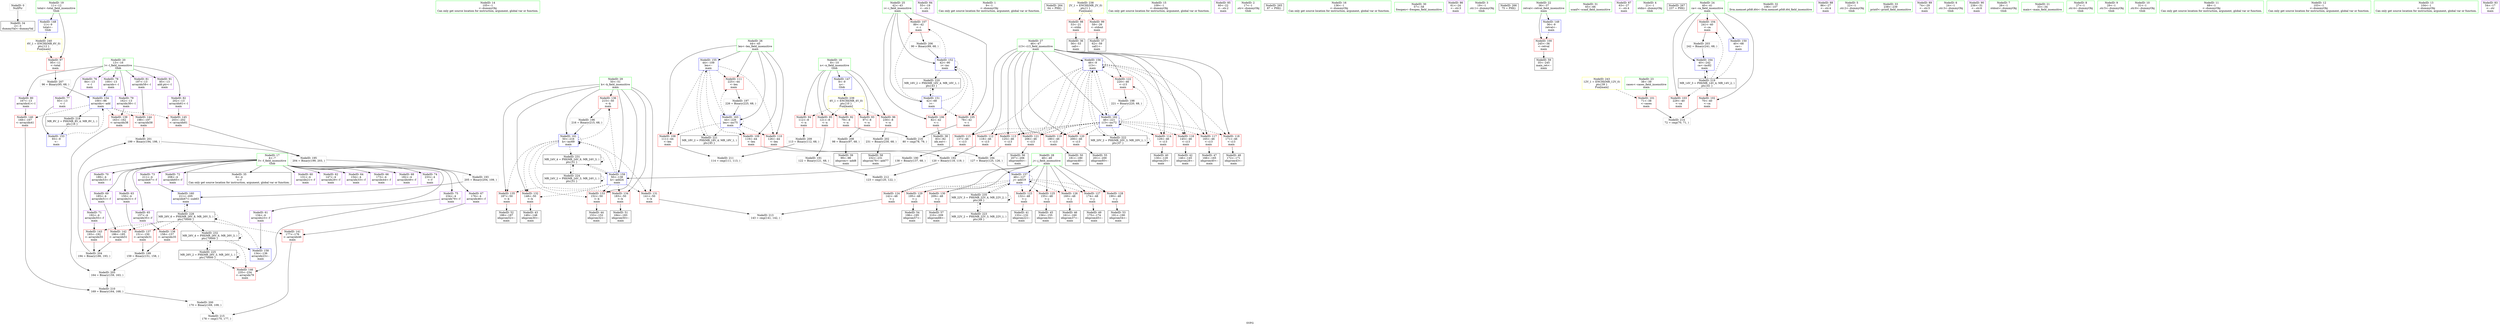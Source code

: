 digraph "SVFG" {
	label="SVFG";

	Node0x563e8a0ddfc0 [shape=record,color=grey,label="{NodeID: 0\nNullPtr}"];
	Node0x563e8a0ddfc0 -> Node0x563e8a0fc600[style=solid];
	Node0x563e8a0fd290 [shape=record,color=red,label="{NodeID: 97\n95\<--11\n\<--total\nmain\n}"];
	Node0x563e8a0fd290 -> Node0x563e8a108e40[style=solid];
	Node0x563e8a0fb6b0 [shape=record,color=green,label="{NodeID: 14\n105\<--1\n\<--dummyObj\nCan only get source location for instruction, argument, global var or function.}"];
	Node0x563e8a100ca0 [shape=record,color=grey,label="{NodeID: 194\n127 = Binary(125, 126, )\n}"];
	Node0x563e8a100ca0 -> Node0x563e8a104af0[style=solid];
	Node0x563e8a0fddf0 [shape=record,color=red,label="{NodeID: 111\n225\<--44\n\<--len\nmain\n}"];
	Node0x563e8a0fddf0 -> Node0x563e8a101120[style=solid];
	Node0x563e8a0fc060 [shape=record,color=green,label="{NodeID: 28\n48\<--49\nj\<--j_field_insensitive\nmain\n}"];
	Node0x563e8a0fc060 -> Node0x563e8a102ef0[style=solid];
	Node0x563e8a0fc060 -> Node0x563e8a102fc0[style=solid];
	Node0x563e8a0fc060 -> Node0x563e8a103090[style=solid];
	Node0x563e8a0fc060 -> Node0x563e8a103160[style=solid];
	Node0x563e8a0fc060 -> Node0x563e8a103230[style=solid];
	Node0x563e8a0fc060 -> Node0x563e8a103300[style=solid];
	Node0x563e8a0fc060 -> Node0x563e8a1033d0[style=solid];
	Node0x563e8a0fc060 -> Node0x563e8a1034a0[style=solid];
	Node0x563e8a0fc060 -> Node0x563e8a104af0[style=solid];
	Node0x563e8a108fc0 [shape=record,color=grey,label="{NodeID: 208\n98 = Binary(97, 68, )\n}"];
	Node0x563e8a108fc0 -> Node0x563e8a0fca70[style=solid];
	Node0x563e8a103090 [shape=record,color=red,label="{NodeID: 125\n155\<--48\n\<--j\nmain\n}"];
	Node0x563e8a103090 -> Node0x563e8a0fcf50[style=solid];
	Node0x563e8a0fcce0 [shape=record,color=black,label="{NodeID: 42\n146\<--145\nidxprom28\<--\nmain\n}"];
	Node0x563e8a112740 [shape=record,color=black,label="{NodeID: 222\nMR_20V_2 = PHI(MR_20V_3, MR_20V_1, )\npts\{47 \}\n}"];
	Node0x563e8a112740 -> Node0x563e8a104a20[style=dashed];
	Node0x563e8a112740 -> Node0x563e8a112740[style=dashed];
	Node0x563e8a103bf0 [shape=record,color=red,label="{NodeID: 139\n163\<--162\n\<--arrayidx38\nmain\n}"];
	Node0x563e8a103bf0 -> Node0x563e8a108b40[style=solid];
	Node0x563e8a0fe860 [shape=record,color=black,label="{NodeID: 56\n207\<--206\nidxprom64\<--\nmain\n}"];
	Node0x563e8a1047b0 [shape=record,color=blue,label="{NodeID: 153\n93\<--9\n\<--\nmain\n}"];
	Node0x563e8a1047b0 -> Node0x563e8a104880[style=dashed];
	Node0x563e8a0ff3c0 [shape=record,color=purple,label="{NodeID: 70\n189\<--4\narrayidx53\<--f\nmain\n}"];
	Node0x563e8a0fff20 [shape=record,color=purple,label="{NodeID: 84\n55\<--19\n\<--.str.1\nmain\n}"];
	Node0x563e8a0deba0 [shape=record,color=green,label="{NodeID: 1\n9\<--1\n\<--dummyObj\nCan only get source location for instruction, argument, global var or function.}"];
	Node0x563e8a123f80 [shape=record,color=black,label="{NodeID: 264\n64 = PHI()\n}"];
	Node0x563e8a0fd360 [shape=record,color=red,label="{NodeID: 98\n53\<--21\n\<--stdin\nmain\n}"];
	Node0x563e8a0fd360 -> Node0x563e8a0fc800[style=solid];
	Node0x563e8a0de1a0 [shape=record,color=green,label="{NodeID: 15\n109\<--1\n\<--dummyObj\nCan only get source location for instruction, argument, global var or function.}"];
	Node0x563e8a100e20 [shape=record,color=grey,label="{NodeID: 195\n204 = Binary(199, 203, )\n}"];
	Node0x563e8a100e20 -> Node0x563e8a100b20[style=solid];
	Node0x563e8a0fdec0 [shape=record,color=red,label="{NodeID: 112\n118\<--46\n\<--i13\nmain\n}"];
	Node0x563e8a0fdec0 -> Node0x563e8a1009a0[style=solid];
	Node0x563e8a0fc130 [shape=record,color=green,label="{NodeID: 29\n50\<--51\nk\<--k_field_insensitive\nmain\n}"];
	Node0x563e8a0fc130 -> Node0x563e8a103570[style=solid];
	Node0x563e8a0fc130 -> Node0x563e8a103640[style=solid];
	Node0x563e8a0fc130 -> Node0x563e8a103710[style=solid];
	Node0x563e8a0fc130 -> Node0x563e8a1037e0[style=solid];
	Node0x563e8a0fc130 -> Node0x563e8a1038b0[style=solid];
	Node0x563e8a0fc130 -> Node0x563e8a103980[style=solid];
	Node0x563e8a0fc130 -> Node0x563e8a104c90[style=solid];
	Node0x563e8a0fc130 -> Node0x563e8a104e30[style=solid];
	Node0x563e8a109140 [shape=record,color=grey,label="{NodeID: 209\n113 = Binary(112, 68, )\n}"];
	Node0x563e8a109140 -> Node0x563e8a109440[style=solid];
	Node0x563e8a103160 [shape=record,color=red,label="{NodeID: 126\n160\<--48\n\<--j\nmain\n}"];
	Node0x563e8a103160 -> Node0x563e8a0fd020[style=solid];
	Node0x563e8a0fcdb0 [shape=record,color=black,label="{NodeID: 43\n149\<--148\nidxprom30\<--\nmain\n}"];
	Node0x563e8a112c40 [shape=record,color=black,label="{NodeID: 223\nMR_22V_2 = PHI(MR_22V_3, MR_22V_1, )\npts\{49 \}\n}"];
	Node0x563e8a112c40 -> Node0x563e8a116840[style=dashed];
	Node0x563e8a103cc0 [shape=record,color=red,label="{NodeID: 140\n168\<--167\n\<--arrayidx41\nmain\n}"];
	Node0x563e8a103cc0 -> Node0x563e8a1092c0[style=solid];
	Node0x563e8a0fe930 [shape=record,color=black,label="{NodeID: 57\n210\<--209\nidxprom66\<--\nmain\n}"];
	Node0x563e8a104880 [shape=record,color=blue,label="{NodeID: 154\n100\<--96\narrayidx\<--add\nmain\n}"];
	Node0x563e8a104880 -> Node0x563e8a103bf0[style=dashed];
	Node0x563e8a104880 -> Node0x563e8a103cc0[style=dashed];
	Node0x563e8a104880 -> Node0x563e8a104000[style=dashed];
	Node0x563e8a104880 -> Node0x563e8a1040d0[style=dashed];
	Node0x563e8a104880 -> Node0x563e8a111340[style=dashed];
	Node0x563e8a0ff490 [shape=record,color=purple,label="{NodeID: 71\n192\<--4\narrayidx55\<--f\nmain\n}"];
	Node0x563e8a0ff490 -> Node0x563e8a103f30[style=solid];
	Node0x563e8a0ffff0 [shape=record,color=purple,label="{NodeID: 85\n60\<--22\n\<--.str.2\nmain\n}"];
	Node0x563e8a0de440 [shape=record,color=green,label="{NodeID: 2\n17\<--1\n.str\<--dummyObj\nGlob }"];
	Node0x563e8a124080 [shape=record,color=black,label="{NodeID: 265\n87 = PHI()\n}"];
	Node0x563e8a0fd430 [shape=record,color=red,label="{NodeID: 99\n59\<--26\n\<--stdout\nmain\n}"];
	Node0x563e8a0fd430 -> Node0x563e8a0fc8d0[style=solid];
	Node0x563e8a0de2a0 [shape=record,color=green,label="{NodeID: 16\n136\<--1\n\<--dummyObj\nCan only get source location for instruction, argument, global var or function.}"];
	Node0x563e8a100fa0 [shape=record,color=grey,label="{NodeID: 196\n216 = Binary(215, 68, )\n}"];
	Node0x563e8a100fa0 -> Node0x563e8a104e30[style=solid];
	Node0x563e8a0fdf90 [shape=record,color=red,label="{NodeID: 113\n125\<--46\n\<--i13\nmain\n}"];
	Node0x563e8a0fdf90 -> Node0x563e8a100ca0[style=solid];
	Node0x563e8a0fc200 [shape=record,color=green,label="{NodeID: 30\n57\<--58\nfreopen\<--freopen_field_insensitive\n}"];
	Node0x563e8a1092c0 [shape=record,color=grey,label="{NodeID: 210\n169 = Binary(164, 168, )\n}"];
	Node0x563e8a1092c0 -> Node0x563e8a1015a0[style=solid];
	Node0x563e8a103230 [shape=record,color=red,label="{NodeID: 127\n174\<--48\n\<--j\nmain\n}"];
	Node0x563e8a103230 -> Node0x563e8a0fe2b0[style=solid];
	Node0x563e8a0fce80 [shape=record,color=black,label="{NodeID: 44\n153\<--152\nidxprom32\<--\nmain\n}"];
	Node0x563e8a113140 [shape=record,color=black,label="{NodeID: 224\nMR_24V_2 = PHI(MR_24V_3, MR_24V_1, )\npts\{51 \}\n}"];
	Node0x563e8a113140 -> Node0x563e8a113140[style=dashed];
	Node0x563e8a113140 -> Node0x563e8a115440[style=dashed];
	Node0x563e8a103d90 [shape=record,color=red,label="{NodeID: 141\n177\<--176\n\<--arrayidx46\nmain\n}"];
	Node0x563e8a103d90 -> Node0x563e8a109a40[style=solid];
	Node0x563e8a0fea00 [shape=record,color=black,label="{NodeID: 58\n232\<--231\nidxprom78\<--add77\nmain\n}"];
	Node0x563e8a117740 [shape=record,color=yellow,style=double,label="{NodeID: 238\n2V_1 = ENCHI(MR_2V_0)\npts\{1 \}\nFun[main]}"];
	Node0x563e8a117740 -> Node0x563e8a0fd360[style=dashed];
	Node0x563e8a117740 -> Node0x563e8a0fd430[style=dashed];
	Node0x563e8a104950 [shape=record,color=blue,label="{NodeID: 155\n44\<--109\nlen\<--\nmain\n}"];
	Node0x563e8a104950 -> Node0x563e8a0fdb80[style=dashed];
	Node0x563e8a104950 -> Node0x563e8a0fdc50[style=dashed];
	Node0x563e8a104950 -> Node0x563e8a0fdd20[style=dashed];
	Node0x563e8a104950 -> Node0x563e8a0fddf0[style=dashed];
	Node0x563e8a104950 -> Node0x563e8a104fd0[style=dashed];
	Node0x563e8a104950 -> Node0x563e8a112240[style=dashed];
	Node0x563e8a0ff560 [shape=record,color=purple,label="{NodeID: 72\n208\<--4\narrayidx65\<--f\nmain\n}"];
	Node0x563e8a1000c0 [shape=record,color=purple,label="{NodeID: 86\n61\<--24\n\<--.str.3\nmain\n}"];
	Node0x563e8a0e1110 [shape=record,color=green,label="{NodeID: 3\n19\<--1\n.str.1\<--dummyObj\nGlob }"];
	Node0x563e8a124180 [shape=record,color=black,label="{NodeID: 266\n75 = PHI()\n}"];
	Node0x563e8a0fd500 [shape=record,color=red,label="{NodeID: 100\n245\<--36\n\<--retval\nmain\n}"];
	Node0x563e8a0fd500 -> Node0x563e8a0fead0[style=solid];
	Node0x563e8a0de500 [shape=record,color=green,label="{NodeID: 17\n4\<--7\nf\<--f_field_insensitive\nGlob }"];
	Node0x563e8a0de500 -> Node0x563e8a0fc700[style=solid];
	Node0x563e8a0de500 -> Node0x563e8a0feba0[style=solid];
	Node0x563e8a0de500 -> Node0x563e8a0fec70[style=solid];
	Node0x563e8a0de500 -> Node0x563e8a0fed40[style=solid];
	Node0x563e8a0de500 -> Node0x563e8a0fee10[style=solid];
	Node0x563e8a0de500 -> Node0x563e8a0feee0[style=solid];
	Node0x563e8a0de500 -> Node0x563e8a0fefb0[style=solid];
	Node0x563e8a0de500 -> Node0x563e8a0ff080[style=solid];
	Node0x563e8a0de500 -> Node0x563e8a0ff150[style=solid];
	Node0x563e8a0de500 -> Node0x563e8a0ff220[style=solid];
	Node0x563e8a0de500 -> Node0x563e8a0ff2f0[style=solid];
	Node0x563e8a0de500 -> Node0x563e8a0ff3c0[style=solid];
	Node0x563e8a0de500 -> Node0x563e8a0ff490[style=solid];
	Node0x563e8a0de500 -> Node0x563e8a0ff560[style=solid];
	Node0x563e8a0de500 -> Node0x563e8a0ff630[style=solid];
	Node0x563e8a0de500 -> Node0x563e8a0ff700[style=solid];
	Node0x563e8a0de500 -> Node0x563e8a0ff7d0[style=solid];
	Node0x563e8a101120 [shape=record,color=grey,label="{NodeID: 197\n226 = Binary(225, 68, )\n}"];
	Node0x563e8a101120 -> Node0x563e8a104fd0[style=solid];
	Node0x563e8a0fe060 [shape=record,color=red,label="{NodeID: 114\n129\<--46\n\<--i13\nmain\n}"];
	Node0x563e8a0fe060 -> Node0x563e8a0fcb40[style=solid];
	Node0x563e8a0fc300 [shape=record,color=green,label="{NodeID: 31\n65\<--66\nscanf\<--scanf_field_insensitive\n}"];
	Node0x563e8a109440 [shape=record,color=grey,label="{NodeID: 211\n114 = cmp(111, 113, )\n}"];
	Node0x563e8a103300 [shape=record,color=red,label="{NodeID: 128\n190\<--48\n\<--j\nmain\n}"];
	Node0x563e8a103300 -> Node0x563e8a0fe5f0[style=solid];
	Node0x563e8a0fcf50 [shape=record,color=black,label="{NodeID: 45\n156\<--155\nidxprom34\<--\nmain\n}"];
	Node0x563e8a113640 [shape=record,color=black,label="{NodeID: 225\nMR_26V_2 = PHI(MR_26V_3, MR_26V_1, )\npts\{70000 \}\n}"];
	Node0x563e8a113640 -> Node0x563e8a1041a0[style=dashed];
	Node0x563e8a113640 -> Node0x563e8a113640[style=dashed];
	Node0x563e8a113640 -> Node0x563e8a115940[style=dashed];
	Node0x563e8a103e60 [shape=record,color=red,label="{NodeID: 142\n186\<--185\n\<--arrayidx51\nmain\n}"];
	Node0x563e8a103e60 -> Node0x563e8a1089c0[style=solid];
	Node0x563e8a0fead0 [shape=record,color=black,label="{NodeID: 59\n35\<--245\nmain_ret\<--\nmain\n}"];
	Node0x563e8a118260 [shape=record,color=yellow,style=double,label="{NodeID: 239\n4V_1 = ENCHI(MR_4V_0)\npts\{10 \}\nFun[main]}"];
	Node0x563e8a118260 -> Node0x563e8a1005a0[style=dashed];
	Node0x563e8a118260 -> Node0x563e8a100670[style=dashed];
	Node0x563e8a118260 -> Node0x563e8a100740[style=dashed];
	Node0x563e8a118260 -> Node0x563e8a100810[style=dashed];
	Node0x563e8a118260 -> Node0x563e8a0fd1c0[style=dashed];
	Node0x563e8a104a20 [shape=record,color=blue,label="{NodeID: 156\n46\<--9\ni13\<--\nmain\n}"];
	Node0x563e8a104a20 -> Node0x563e8a0fdec0[style=dashed];
	Node0x563e8a104a20 -> Node0x563e8a0fdf90[style=dashed];
	Node0x563e8a104a20 -> Node0x563e8a0fe060[style=dashed];
	Node0x563e8a104a20 -> Node0x563e8a0fe130[style=dashed];
	Node0x563e8a104a20 -> Node0x563e8a102940[style=dashed];
	Node0x563e8a104a20 -> Node0x563e8a102a10[style=dashed];
	Node0x563e8a104a20 -> Node0x563e8a102ae0[style=dashed];
	Node0x563e8a104a20 -> Node0x563e8a102bb0[style=dashed];
	Node0x563e8a104a20 -> Node0x563e8a102c80[style=dashed];
	Node0x563e8a104a20 -> Node0x563e8a102d50[style=dashed];
	Node0x563e8a104a20 -> Node0x563e8a102e20[style=dashed];
	Node0x563e8a104a20 -> Node0x563e8a104a20[style=dashed];
	Node0x563e8a104a20 -> Node0x563e8a104f00[style=dashed];
	Node0x563e8a104a20 -> Node0x563e8a112740[style=dashed];
	Node0x563e8a0ff630 [shape=record,color=purple,label="{NodeID: 73\n211\<--4\narrayidx67\<--f\nmain\n}"];
	Node0x563e8a0ff630 -> Node0x563e8a104d60[style=solid];
	Node0x563e8a100190 [shape=record,color=purple,label="{NodeID: 87\n63\<--27\n\<--.str.4\nmain\n}"];
	Node0x563e8a0e1290 [shape=record,color=green,label="{NodeID: 4\n21\<--1\nstdin\<--dummyObj\nGlob }"];
	Node0x563e8a124790 [shape=record,color=black,label="{NodeID: 267\n237 = PHI()\n}"];
	Node0x563e8a0fd5d0 [shape=record,color=red,label="{NodeID: 101\n71\<--38\n\<--cases\nmain\n}"];
	Node0x563e8a0fd5d0 -> Node0x563e8a1098c0[style=solid];
	Node0x563e8a0de600 [shape=record,color=green,label="{NodeID: 18\n8\<--10\nn\<--n_field_insensitive\nGlob }"];
	Node0x563e8a0de600 -> Node0x563e8a1005a0[style=solid];
	Node0x563e8a0de600 -> Node0x563e8a100670[style=solid];
	Node0x563e8a0de600 -> Node0x563e8a100740[style=solid];
	Node0x563e8a0de600 -> Node0x563e8a100810[style=solid];
	Node0x563e8a0de600 -> Node0x563e8a0fd1c0[style=solid];
	Node0x563e8a0de600 -> Node0x563e8a104270[style=solid];
	Node0x563e8a1012a0 [shape=record,color=grey,label="{NodeID: 198\n221 = Binary(220, 68, )\n}"];
	Node0x563e8a1012a0 -> Node0x563e8a104f00[style=solid];
	Node0x563e8a0fe130 [shape=record,color=red,label="{NodeID: 115\n137\<--46\n\<--i13\nmain\n}"];
	Node0x563e8a0fe130 -> Node0x563e8a1064b0[style=solid];
	Node0x563e8a0fc400 [shape=record,color=green,label="{NodeID: 32\n106\<--107\nllvm.memset.p0i8.i64\<--llvm.memset.p0i8.i64_field_insensitive\n}"];
	Node0x563e8a1095c0 [shape=record,color=grey,label="{NodeID: 212\n123 = cmp(120, 122, )\n}"];
	Node0x563e8a1033d0 [shape=record,color=red,label="{NodeID: 129\n195\<--48\n\<--j\nmain\n}"];
	Node0x563e8a1033d0 -> Node0x563e8a0fe6c0[style=solid];
	Node0x563e8a0fd020 [shape=record,color=black,label="{NodeID: 46\n161\<--160\nidxprom37\<--\nmain\n}"];
	Node0x563e8a103f30 [shape=record,color=red,label="{NodeID: 143\n193\<--192\n\<--arrayidx55\nmain\n}"];
	Node0x563e8a103f30 -> Node0x563e8a1089c0[style=solid];
	Node0x563e8a0feba0 [shape=record,color=purple,label="{NodeID: 60\n131\<--4\narrayidx21\<--f\nmain\n}"];
	Node0x563e8a118340 [shape=record,color=yellow,style=double,label="{NodeID: 240\n6V_1 = ENCHI(MR_6V_0)\npts\{12 \}\nFun[main]}"];
	Node0x563e8a118340 -> Node0x563e8a0fd290[style=dashed];
	Node0x563e8a104af0 [shape=record,color=blue,label="{NodeID: 157\n48\<--127\nj\<--add19\nmain\n}"];
	Node0x563e8a104af0 -> Node0x563e8a102ef0[style=dashed];
	Node0x563e8a104af0 -> Node0x563e8a102fc0[style=dashed];
	Node0x563e8a104af0 -> Node0x563e8a103090[style=dashed];
	Node0x563e8a104af0 -> Node0x563e8a103160[style=dashed];
	Node0x563e8a104af0 -> Node0x563e8a103230[style=dashed];
	Node0x563e8a104af0 -> Node0x563e8a103300[style=dashed];
	Node0x563e8a104af0 -> Node0x563e8a1033d0[style=dashed];
	Node0x563e8a104af0 -> Node0x563e8a1034a0[style=dashed];
	Node0x563e8a104af0 -> Node0x563e8a104af0[style=dashed];
	Node0x563e8a104af0 -> Node0x563e8a116840[style=dashed];
	Node0x563e8a0ff700 [shape=record,color=purple,label="{NodeID: 74\n233\<--4\n\<--f\nmain\n}"];
	Node0x563e8a100260 [shape=record,color=purple,label="{NodeID: 88\n86\<--27\n\<--.str.4\nmain\n}"];
	Node0x563e8a0e1320 [shape=record,color=green,label="{NodeID: 5\n22\<--1\n.str.2\<--dummyObj\nGlob }"];
	Node0x563e8a0fd6a0 [shape=record,color=red,label="{NodeID: 102\n70\<--40\n\<--ca\nmain\n}"];
	Node0x563e8a0fd6a0 -> Node0x563e8a1098c0[style=solid];
	Node0x563e8a0de700 [shape=record,color=green,label="{NodeID: 19\n11\<--12\ntotal\<--total_field_insensitive\nGlob }"];
	Node0x563e8a0de700 -> Node0x563e8a0fd290[style=solid];
	Node0x563e8a0de700 -> Node0x563e8a104370[style=solid];
	Node0x563e8a101420 [shape=record,color=grey,label="{NodeID: 199\n159 = Binary(151, 158, )\n}"];
	Node0x563e8a101420 -> Node0x563e8a108b40[style=solid];
	Node0x563e8a102940 [shape=record,color=red,label="{NodeID: 116\n145\<--46\n\<--i13\nmain\n}"];
	Node0x563e8a102940 -> Node0x563e8a0fcce0[style=solid];
	Node0x563e8a0fc500 [shape=record,color=green,label="{NodeID: 33\n238\<--239\nprintf\<--printf_field_insensitive\n}"];
	Node0x563e8a109740 [shape=record,color=grey,label="{NodeID: 213\n143 = cmp(141, 142, )\n}"];
	Node0x563e8a1034a0 [shape=record,color=red,label="{NodeID: 130\n209\<--48\n\<--j\nmain\n}"];
	Node0x563e8a1034a0 -> Node0x563e8a0fe930[style=solid];
	Node0x563e8a0fd0f0 [shape=record,color=black,label="{NodeID: 47\n166\<--165\nidxprom40\<--\nmain\n}"];
	Node0x563e8a104000 [shape=record,color=red,label="{NodeID: 144\n198\<--197\n\<--arrayidx58\nmain\n}"];
	Node0x563e8a104000 -> Node0x563e8a101720[style=solid];
	Node0x563e8a0fec70 [shape=record,color=purple,label="{NodeID: 61\n134\<--4\narrayidx23\<--f\nmain\n}"];
	Node0x563e8a0fec70 -> Node0x563e8a104bc0[style=solid];
	Node0x563e8a104bc0 [shape=record,color=blue,label="{NodeID: 158\n134\<--136\narrayidx23\<--\nmain\n}"];
	Node0x563e8a104bc0 -> Node0x563e8a114540[style=dashed];
	Node0x563e8a0ff7d0 [shape=record,color=purple,label="{NodeID: 75\n234\<--4\narrayidx79\<--f\nmain\n}"];
	Node0x563e8a0ff7d0 -> Node0x563e8a1041a0[style=solid];
	Node0x563e8a100330 [shape=record,color=purple,label="{NodeID: 89\n74\<--29\n\<--.str.5\nmain\n}"];
	Node0x563e8a0fb1d0 [shape=record,color=green,label="{NodeID: 6\n24\<--1\n.str.3\<--dummyObj\nGlob }"];
	Node0x563e8a0fd770 [shape=record,color=red,label="{NodeID: 103\n229\<--40\n\<--ca\nmain\n}"];
	Node0x563e8a0de800 [shape=record,color=green,label="{NodeID: 20\n13\<--16\nl\<--l_field_insensitive\nGlob }"];
	Node0x563e8a0de800 -> Node0x563e8a0ff8a0[style=solid];
	Node0x563e8a0de800 -> Node0x563e8a0ff970[style=solid];
	Node0x563e8a0de800 -> Node0x563e8a0ffa40[style=solid];
	Node0x563e8a0de800 -> Node0x563e8a0ffb10[style=solid];
	Node0x563e8a0de800 -> Node0x563e8a0ffbe0[style=solid];
	Node0x563e8a0de800 -> Node0x563e8a0ffcb0[style=solid];
	Node0x563e8a0de800 -> Node0x563e8a0ffd80[style=solid];
	Node0x563e8a0de800 -> Node0x563e8a1004d0[style=solid];
	Node0x563e8a1015a0 [shape=record,color=grey,label="{NodeID: 200\n170 = Binary(169, 109, )\n}"];
	Node0x563e8a1015a0 -> Node0x563e8a109a40[style=solid];
	Node0x563e8a102a10 [shape=record,color=red,label="{NodeID: 117\n165\<--46\n\<--i13\nmain\n}"];
	Node0x563e8a102a10 -> Node0x563e8a0fd0f0[style=solid];
	Node0x563e8a0fc600 [shape=record,color=black,label="{NodeID: 34\n2\<--3\ndummyVal\<--dummyVal\n}"];
	Node0x563e8a1098c0 [shape=record,color=grey,label="{NodeID: 214\n72 = cmp(70, 71, )\n}"];
	Node0x563e8a103570 [shape=record,color=red,label="{NodeID: 131\n141\<--50\n\<--k\nmain\n}"];
	Node0x563e8a103570 -> Node0x563e8a109740[style=solid];
	Node0x563e8a0fe1e0 [shape=record,color=black,label="{NodeID: 48\n172\<--171\nidxprom43\<--\nmain\n}"];
	Node0x563e8a114540 [shape=record,color=black,label="{NodeID: 228\nMR_26V_6 = PHI(MR_26V_8, MR_26V_5, )\npts\{70000 \}\n}"];
	Node0x563e8a114540 -> Node0x563e8a103a50[style=dashed];
	Node0x563e8a114540 -> Node0x563e8a103b20[style=dashed];
	Node0x563e8a114540 -> Node0x563e8a103d90[style=dashed];
	Node0x563e8a114540 -> Node0x563e8a103e60[style=dashed];
	Node0x563e8a114540 -> Node0x563e8a103f30[style=dashed];
	Node0x563e8a114540 -> Node0x563e8a104d60[style=dashed];
	Node0x563e8a114540 -> Node0x563e8a114540[style=dashed];
	Node0x563e8a114540 -> Node0x563e8a115940[style=dashed];
	Node0x563e8a1040d0 [shape=record,color=red,label="{NodeID: 145\n203\<--202\n\<--arrayidx61\nmain\n}"];
	Node0x563e8a1040d0 -> Node0x563e8a100e20[style=solid];
	Node0x563e8a0fed40 [shape=record,color=purple,label="{NodeID: 62\n147\<--4\narrayidx29\<--f\nmain\n}"];
	Node0x563e8a104c90 [shape=record,color=blue,label="{NodeID: 159\n50\<--138\nk\<--add24\nmain\n}"];
	Node0x563e8a104c90 -> Node0x563e8a103570[style=dashed];
	Node0x563e8a104c90 -> Node0x563e8a103640[style=dashed];
	Node0x563e8a104c90 -> Node0x563e8a103710[style=dashed];
	Node0x563e8a104c90 -> Node0x563e8a1037e0[style=dashed];
	Node0x563e8a104c90 -> Node0x563e8a1038b0[style=dashed];
	Node0x563e8a104c90 -> Node0x563e8a103980[style=dashed];
	Node0x563e8a104c90 -> Node0x563e8a104e30[style=dashed];
	Node0x563e8a104c90 -> Node0x563e8a115440[style=dashed];
	Node0x563e8a0ff8a0 [shape=record,color=purple,label="{NodeID: 76\n84\<--13\n\<--l\nmain\n}"];
	Node0x563e8a100400 [shape=record,color=purple,label="{NodeID: 90\n236\<--31\n\<--.str.6\nmain\n}"];
	Node0x563e8a0fb260 [shape=record,color=green,label="{NodeID: 7\n26\<--1\nstdout\<--dummyObj\nGlob }"];
	Node0x563e8a0fd840 [shape=record,color=red,label="{NodeID: 104\n241\<--40\n\<--ca\nmain\n}"];
	Node0x563e8a0fd840 -> Node0x563e8a108840[style=solid];
	Node0x563e8a0fbaf0 [shape=record,color=green,label="{NodeID: 21\n33\<--34\nmain\<--main_field_insensitive\n}"];
	Node0x563e8a101720 [shape=record,color=grey,label="{NodeID: 201\n199 = Binary(194, 198, )\n}"];
	Node0x563e8a101720 -> Node0x563e8a100e20[style=solid];
	Node0x563e8a102ae0 [shape=record,color=red,label="{NodeID: 118\n171\<--46\n\<--i13\nmain\n}"];
	Node0x563e8a102ae0 -> Node0x563e8a0fe1e0[style=solid];
	Node0x563e8a0fc700 [shape=record,color=black,label="{NodeID: 35\n6\<--4\n\<--f\nCan only get source location for instruction, argument, global var or function.}"];
	Node0x563e8a109a40 [shape=record,color=grey,label="{NodeID: 215\n178 = cmp(170, 177, )\n}"];
	Node0x563e8a103640 [shape=record,color=red,label="{NodeID: 132\n148\<--50\n\<--k\nmain\n}"];
	Node0x563e8a103640 -> Node0x563e8a0fcdb0[style=solid];
	Node0x563e8a0fe2b0 [shape=record,color=black,label="{NodeID: 49\n175\<--174\nidxprom45\<--\nmain\n}"];
	Node0x563e8a1041a0 [shape=record,color=red,label="{NodeID: 146\n235\<--234\n\<--arrayidx79\nmain\n}"];
	Node0x563e8a0fee10 [shape=record,color=purple,label="{NodeID: 63\n150\<--4\narrayidx31\<--f\nmain\n}"];
	Node0x563e8a0fee10 -> Node0x563e8a103a50[style=solid];
	Node0x563e8a1185e0 [shape=record,color=yellow,style=double,label="{NodeID: 243\n12V_1 = ENCHI(MR_12V_0)\npts\{39 \}\nFun[main]}"];
	Node0x563e8a1185e0 -> Node0x563e8a0fd5d0[style=dashed];
	Node0x563e8a104d60 [shape=record,color=blue,label="{NodeID: 160\n211\<--205\narrayidx67\<--sub63\nmain\n}"];
	Node0x563e8a104d60 -> Node0x563e8a114540[style=dashed];
	Node0x563e8a0ff970 [shape=record,color=purple,label="{NodeID: 77\n93\<--13\n\<--l\nmain\n}"];
	Node0x563e8a0ff970 -> Node0x563e8a1047b0[style=solid];
	Node0x563e8a1004d0 [shape=record,color=purple,label="{NodeID: 91\n85\<--13\nadd.ptr\<--l\nmain\n}"];
	Node0x563e8a0de960 [shape=record,color=green,label="{NodeID: 8\n27\<--1\n.str.4\<--dummyObj\nGlob }"];
	Node0x563e8a0fd910 [shape=record,color=red,label="{NodeID: 105\n78\<--42\n\<--i\nmain\n}"];
	Node0x563e8a0fd910 -> Node0x563e8a109bc0[style=solid];
	Node0x563e8a0fbb80 [shape=record,color=green,label="{NodeID: 22\n36\<--37\nretval\<--retval_field_insensitive\nmain\n}"];
	Node0x563e8a0fbb80 -> Node0x563e8a0fd500[style=solid];
	Node0x563e8a0fbb80 -> Node0x563e8a104470[style=solid];
	Node0x563e8a108700 [shape=record,color=grey,label="{NodeID: 202\n231 = Binary(230, 68, )\n}"];
	Node0x563e8a108700 -> Node0x563e8a0fea00[style=solid];
	Node0x563e8a102bb0 [shape=record,color=red,label="{NodeID: 119\n180\<--46\n\<--i13\nmain\n}"];
	Node0x563e8a102bb0 -> Node0x563e8a0fe380[style=solid];
	Node0x563e8a0fc800 [shape=record,color=black,label="{NodeID: 36\n56\<--53\ncall\<--\nmain\n}"];
	Node0x563e8a109bc0 [shape=record,color=grey,label="{NodeID: 216\n80 = cmp(78, 79, )\n}"];
	Node0x563e8a103710 [shape=record,color=red,label="{NodeID: 133\n152\<--50\n\<--k\nmain\n}"];
	Node0x563e8a103710 -> Node0x563e8a0fce80[style=solid];
	Node0x563e8a0fe380 [shape=record,color=black,label="{NodeID: 50\n181\<--180\nidxprom48\<--\nmain\n}"];
	Node0x563e8a104270 [shape=record,color=blue,label="{NodeID: 147\n8\<--9\nn\<--\nGlob }"];
	Node0x563e8a104270 -> Node0x563e8a118260[style=dashed];
	Node0x563e8a0feee0 [shape=record,color=purple,label="{NodeID: 64\n154\<--4\narrayidx33\<--f\nmain\n}"];
	Node0x563e8a104e30 [shape=record,color=blue,label="{NodeID: 161\n50\<--216\nk\<--inc69\nmain\n}"];
	Node0x563e8a104e30 -> Node0x563e8a103570[style=dashed];
	Node0x563e8a104e30 -> Node0x563e8a103640[style=dashed];
	Node0x563e8a104e30 -> Node0x563e8a103710[style=dashed];
	Node0x563e8a104e30 -> Node0x563e8a1037e0[style=dashed];
	Node0x563e8a104e30 -> Node0x563e8a1038b0[style=dashed];
	Node0x563e8a104e30 -> Node0x563e8a103980[style=dashed];
	Node0x563e8a104e30 -> Node0x563e8a104e30[style=dashed];
	Node0x563e8a104e30 -> Node0x563e8a115440[style=dashed];
	Node0x563e8a0ffa40 [shape=record,color=purple,label="{NodeID: 78\n100\<--13\narrayidx\<--l\nmain\n}"];
	Node0x563e8a0ffa40 -> Node0x563e8a104880[style=solid];
	Node0x563e8a1005a0 [shape=record,color=red,label="{NodeID: 92\n79\<--8\n\<--n\nmain\n}"];
	Node0x563e8a1005a0 -> Node0x563e8a109bc0[style=solid];
	Node0x563e8a0de9f0 [shape=record,color=green,label="{NodeID: 9\n29\<--1\n.str.5\<--dummyObj\nGlob }"];
	Node0x563e8a0fd9e0 [shape=record,color=red,label="{NodeID: 106\n82\<--42\n\<--i\nmain\n}"];
	Node0x563e8a0fd9e0 -> Node0x563e8a0fc9a0[style=solid];
	Node0x563e8a0fbc50 [shape=record,color=green,label="{NodeID: 23\n38\<--39\ncases\<--cases_field_insensitive\nmain\n}"];
	Node0x563e8a0fbc50 -> Node0x563e8a0fd5d0[style=solid];
	Node0x563e8a108840 [shape=record,color=grey,label="{NodeID: 203\n242 = Binary(241, 68, )\n}"];
	Node0x563e8a108840 -> Node0x563e8a1050a0[style=solid];
	Node0x563e8a102c80 [shape=record,color=red,label="{NodeID: 120\n200\<--46\n\<--i13\nmain\n}"];
	Node0x563e8a102c80 -> Node0x563e8a0fe790[style=solid];
	Node0x563e8a0fc8d0 [shape=record,color=black,label="{NodeID: 37\n62\<--59\ncall1\<--\nmain\n}"];
	Node0x563e8a1037e0 [shape=record,color=red,label="{NodeID: 134\n183\<--50\n\<--k\nmain\n}"];
	Node0x563e8a1037e0 -> Node0x563e8a0fe450[style=solid];
	Node0x563e8a0fe450 [shape=record,color=black,label="{NodeID: 51\n184\<--183\nidxprom50\<--\nmain\n}"];
	Node0x563e8a115440 [shape=record,color=black,label="{NodeID: 231\nMR_24V_4 = PHI(MR_24V_6, MR_24V_3, )\npts\{51 \}\n}"];
	Node0x563e8a115440 -> Node0x563e8a104c90[style=dashed];
	Node0x563e8a115440 -> Node0x563e8a113140[style=dashed];
	Node0x563e8a115440 -> Node0x563e8a115440[style=dashed];
	Node0x563e8a104370 [shape=record,color=blue,label="{NodeID: 148\n11\<--9\ntotal\<--\nGlob }"];
	Node0x563e8a104370 -> Node0x563e8a118340[style=dashed];
	Node0x563e8a0fefb0 [shape=record,color=purple,label="{NodeID: 65\n157\<--4\narrayidx35\<--f\nmain\n}"];
	Node0x563e8a0fefb0 -> Node0x563e8a103b20[style=solid];
	Node0x563e8a104f00 [shape=record,color=blue,label="{NodeID: 162\n46\<--221\ni13\<--inc72\nmain\n}"];
	Node0x563e8a104f00 -> Node0x563e8a0fdec0[style=dashed];
	Node0x563e8a104f00 -> Node0x563e8a0fdf90[style=dashed];
	Node0x563e8a104f00 -> Node0x563e8a0fe060[style=dashed];
	Node0x563e8a104f00 -> Node0x563e8a0fe130[style=dashed];
	Node0x563e8a104f00 -> Node0x563e8a102940[style=dashed];
	Node0x563e8a104f00 -> Node0x563e8a102a10[style=dashed];
	Node0x563e8a104f00 -> Node0x563e8a102ae0[style=dashed];
	Node0x563e8a104f00 -> Node0x563e8a102bb0[style=dashed];
	Node0x563e8a104f00 -> Node0x563e8a102c80[style=dashed];
	Node0x563e8a104f00 -> Node0x563e8a102d50[style=dashed];
	Node0x563e8a104f00 -> Node0x563e8a102e20[style=dashed];
	Node0x563e8a104f00 -> Node0x563e8a104a20[style=dashed];
	Node0x563e8a104f00 -> Node0x563e8a104f00[style=dashed];
	Node0x563e8a104f00 -> Node0x563e8a112740[style=dashed];
	Node0x563e8a0ffb10 [shape=record,color=purple,label="{NodeID: 79\n162\<--13\narrayidx38\<--l\nmain\n}"];
	Node0x563e8a0ffb10 -> Node0x563e8a103bf0[style=solid];
	Node0x563e8a100670 [shape=record,color=red,label="{NodeID: 93\n97\<--8\n\<--n\nmain\n}"];
	Node0x563e8a100670 -> Node0x563e8a108fc0[style=solid];
	Node0x563e8a0e1880 [shape=record,color=green,label="{NodeID: 10\n31\<--1\n.str.6\<--dummyObj\nGlob }"];
	Node0x563e8a1064b0 [shape=record,color=grey,label="{NodeID: 190\n138 = Binary(137, 68, )\n}"];
	Node0x563e8a1064b0 -> Node0x563e8a104c90[style=solid];
	Node0x563e8a0fdab0 [shape=record,color=red,label="{NodeID: 107\n89\<--42\n\<--i\nmain\n}"];
	Node0x563e8a0fdab0 -> Node0x563e8a108cc0[style=solid];
	Node0x563e8a0fbd20 [shape=record,color=green,label="{NodeID: 24\n40\<--41\nca\<--ca_field_insensitive\nmain\n}"];
	Node0x563e8a0fbd20 -> Node0x563e8a0fd6a0[style=solid];
	Node0x563e8a0fbd20 -> Node0x563e8a0fd770[style=solid];
	Node0x563e8a0fbd20 -> Node0x563e8a0fd840[style=solid];
	Node0x563e8a0fbd20 -> Node0x563e8a104540[style=solid];
	Node0x563e8a0fbd20 -> Node0x563e8a1050a0[style=solid];
	Node0x563e8a1089c0 [shape=record,color=grey,label="{NodeID: 204\n194 = Binary(186, 193, )\n}"];
	Node0x563e8a1089c0 -> Node0x563e8a101720[style=solid];
	Node0x563e8a102d50 [shape=record,color=red,label="{NodeID: 121\n206\<--46\n\<--i13\nmain\n}"];
	Node0x563e8a102d50 -> Node0x563e8a0fe860[style=solid];
	Node0x563e8a0fc9a0 [shape=record,color=black,label="{NodeID: 38\n83\<--82\nidx.ext\<--\nmain\n}"];
	Node0x563e8a111340 [shape=record,color=black,label="{NodeID: 218\nMR_8V_2 = PHI(MR_8V_4, MR_8V_1, )\npts\{16 \}\n}"];
	Node0x563e8a111340 -> Node0x563e8a1047b0[style=dashed];
	Node0x563e8a1038b0 [shape=record,color=red,label="{NodeID: 135\n187\<--50\n\<--k\nmain\n}"];
	Node0x563e8a1038b0 -> Node0x563e8a0fe520[style=solid];
	Node0x563e8a0fe520 [shape=record,color=black,label="{NodeID: 52\n188\<--187\nidxprom52\<--\nmain\n}"];
	Node0x563e8a115940 [shape=record,color=black,label="{NodeID: 232\nMR_26V_4 = PHI(MR_26V_6, MR_26V_3, )\npts\{70000 \}\n}"];
	Node0x563e8a115940 -> Node0x563e8a1041a0[style=dashed];
	Node0x563e8a115940 -> Node0x563e8a104bc0[style=dashed];
	Node0x563e8a115940 -> Node0x563e8a113640[style=dashed];
	Node0x563e8a115940 -> Node0x563e8a115940[style=dashed];
	Node0x563e8a104470 [shape=record,color=blue,label="{NodeID: 149\n36\<--9\nretval\<--\nmain\n}"];
	Node0x563e8a104470 -> Node0x563e8a0fd500[style=dashed];
	Node0x563e8a0ff080 [shape=record,color=purple,label="{NodeID: 66\n173\<--4\narrayidx44\<--f\nmain\n}"];
	Node0x563e8a104fd0 [shape=record,color=blue,label="{NodeID: 163\n44\<--226\nlen\<--inc75\nmain\n}"];
	Node0x563e8a104fd0 -> Node0x563e8a0fdb80[style=dashed];
	Node0x563e8a104fd0 -> Node0x563e8a0fdc50[style=dashed];
	Node0x563e8a104fd0 -> Node0x563e8a0fdd20[style=dashed];
	Node0x563e8a104fd0 -> Node0x563e8a0fddf0[style=dashed];
	Node0x563e8a104fd0 -> Node0x563e8a104fd0[style=dashed];
	Node0x563e8a104fd0 -> Node0x563e8a112240[style=dashed];
	Node0x563e8a0ffbe0 [shape=record,color=purple,label="{NodeID: 80\n167\<--13\narrayidx41\<--l\nmain\n}"];
	Node0x563e8a0ffbe0 -> Node0x563e8a103cc0[style=solid];
	Node0x563e8a100740 [shape=record,color=red,label="{NodeID: 94\n112\<--8\n\<--n\nmain\n}"];
	Node0x563e8a100740 -> Node0x563e8a109140[style=solid];
	Node0x563e8a0e1950 [shape=record,color=green,label="{NodeID: 11\n68\<--1\n\<--dummyObj\nCan only get source location for instruction, argument, global var or function.}"];
	Node0x563e8a106630 [shape=record,color=grey,label="{NodeID: 191\n122 = Binary(121, 68, )\n}"];
	Node0x563e8a106630 -> Node0x563e8a1095c0[style=solid];
	Node0x563e8a0fdb80 [shape=record,color=red,label="{NodeID: 108\n111\<--44\n\<--len\nmain\n}"];
	Node0x563e8a0fdb80 -> Node0x563e8a109440[style=solid];
	Node0x563e8a0fbdf0 [shape=record,color=green,label="{NodeID: 25\n42\<--43\ni\<--i_field_insensitive\nmain\n}"];
	Node0x563e8a0fbdf0 -> Node0x563e8a0fd910[style=solid];
	Node0x563e8a0fbdf0 -> Node0x563e8a0fd9e0[style=solid];
	Node0x563e8a0fbdf0 -> Node0x563e8a0fdab0[style=solid];
	Node0x563e8a0fbdf0 -> Node0x563e8a104610[style=solid];
	Node0x563e8a0fbdf0 -> Node0x563e8a1046e0[style=solid];
	Node0x563e8a108b40 [shape=record,color=grey,label="{NodeID: 205\n164 = Binary(159, 163, )\n}"];
	Node0x563e8a108b40 -> Node0x563e8a1092c0[style=solid];
	Node0x563e8a102e20 [shape=record,color=red,label="{NodeID: 122\n220\<--46\n\<--i13\nmain\n}"];
	Node0x563e8a102e20 -> Node0x563e8a1012a0[style=solid];
	Node0x563e8a0fca70 [shape=record,color=black,label="{NodeID: 39\n99\<--98\nidxprom\<--add8\nmain\n}"];
	Node0x563e8a111840 [shape=record,color=black,label="{NodeID: 219\nMR_14V_3 = PHI(MR_14V_4, MR_14V_2, )\npts\{41 \}\n}"];
	Node0x563e8a111840 -> Node0x563e8a0fd6a0[style=dashed];
	Node0x563e8a111840 -> Node0x563e8a0fd770[style=dashed];
	Node0x563e8a111840 -> Node0x563e8a0fd840[style=dashed];
	Node0x563e8a111840 -> Node0x563e8a1050a0[style=dashed];
	Node0x563e8a103980 [shape=record,color=red,label="{NodeID: 136\n215\<--50\n\<--k\nmain\n}"];
	Node0x563e8a103980 -> Node0x563e8a100fa0[style=solid];
	Node0x563e8a0fe5f0 [shape=record,color=black,label="{NodeID: 53\n191\<--190\nidxprom54\<--\nmain\n}"];
	Node0x563e8a104540 [shape=record,color=blue,label="{NodeID: 150\n40\<--68\nca\<--\nmain\n}"];
	Node0x563e8a104540 -> Node0x563e8a111840[style=dashed];
	Node0x563e8a0ff150 [shape=record,color=purple,label="{NodeID: 67\n176\<--4\narrayidx46\<--f\nmain\n}"];
	Node0x563e8a0ff150 -> Node0x563e8a103d90[style=solid];
	Node0x563e8a1050a0 [shape=record,color=blue,label="{NodeID: 164\n40\<--242\nca\<--inc82\nmain\n}"];
	Node0x563e8a1050a0 -> Node0x563e8a111840[style=dashed];
	Node0x563e8a0ffcb0 [shape=record,color=purple,label="{NodeID: 81\n197\<--13\narrayidx58\<--l\nmain\n}"];
	Node0x563e8a0ffcb0 -> Node0x563e8a104000[style=solid];
	Node0x563e8a100810 [shape=record,color=red,label="{NodeID: 95\n121\<--8\n\<--n\nmain\n}"];
	Node0x563e8a100810 -> Node0x563e8a106630[style=solid];
	Node0x563e8a0fb510 [shape=record,color=green,label="{NodeID: 12\n103\<--1\n\<--dummyObj\nCan only get source location for instruction, argument, global var or function.}"];
	Node0x563e8a1009a0 [shape=record,color=grey,label="{NodeID: 192\n120 = Binary(118, 119, )\n}"];
	Node0x563e8a1009a0 -> Node0x563e8a1095c0[style=solid];
	Node0x563e8a0fdc50 [shape=record,color=red,label="{NodeID: 109\n119\<--44\n\<--len\nmain\n}"];
	Node0x563e8a0fdc50 -> Node0x563e8a1009a0[style=solid];
	Node0x563e8a0fbec0 [shape=record,color=green,label="{NodeID: 26\n44\<--45\nlen\<--len_field_insensitive\nmain\n}"];
	Node0x563e8a0fbec0 -> Node0x563e8a0fdb80[style=solid];
	Node0x563e8a0fbec0 -> Node0x563e8a0fdc50[style=solid];
	Node0x563e8a0fbec0 -> Node0x563e8a0fdd20[style=solid];
	Node0x563e8a0fbec0 -> Node0x563e8a0fddf0[style=solid];
	Node0x563e8a0fbec0 -> Node0x563e8a104950[style=solid];
	Node0x563e8a0fbec0 -> Node0x563e8a104fd0[style=solid];
	Node0x563e8a108cc0 [shape=record,color=grey,label="{NodeID: 206\n90 = Binary(89, 68, )\n}"];
	Node0x563e8a108cc0 -> Node0x563e8a1046e0[style=solid];
	Node0x563e8a102ef0 [shape=record,color=red,label="{NodeID: 123\n132\<--48\n\<--j\nmain\n}"];
	Node0x563e8a102ef0 -> Node0x563e8a0fcc10[style=solid];
	Node0x563e8a0fcb40 [shape=record,color=black,label="{NodeID: 40\n130\<--129\nidxprom20\<--\nmain\n}"];
	Node0x563e8a111d40 [shape=record,color=black,label="{NodeID: 220\nMR_16V_2 = PHI(MR_16V_4, MR_16V_1, )\npts\{43 \}\n}"];
	Node0x563e8a111d40 -> Node0x563e8a104610[style=dashed];
	Node0x563e8a103a50 [shape=record,color=red,label="{NodeID: 137\n151\<--150\n\<--arrayidx31\nmain\n}"];
	Node0x563e8a103a50 -> Node0x563e8a101420[style=solid];
	Node0x563e8a0fe6c0 [shape=record,color=black,label="{NodeID: 54\n196\<--195\nidxprom57\<--\nmain\n}"];
	Node0x563e8a104610 [shape=record,color=blue,label="{NodeID: 151\n42\<--68\ni\<--\nmain\n}"];
	Node0x563e8a104610 -> Node0x563e8a0fd910[style=dashed];
	Node0x563e8a104610 -> Node0x563e8a0fd9e0[style=dashed];
	Node0x563e8a104610 -> Node0x563e8a0fdab0[style=dashed];
	Node0x563e8a104610 -> Node0x563e8a1046e0[style=dashed];
	Node0x563e8a104610 -> Node0x563e8a111d40[style=dashed];
	Node0x563e8a0ff220 [shape=record,color=purple,label="{NodeID: 68\n182\<--4\narrayidx49\<--f\nmain\n}"];
	Node0x563e8a0ffd80 [shape=record,color=purple,label="{NodeID: 82\n202\<--13\narrayidx61\<--l\nmain\n}"];
	Node0x563e8a0ffd80 -> Node0x563e8a1040d0[style=solid];
	Node0x563e8a0fd1c0 [shape=record,color=red,label="{NodeID: 96\n230\<--8\n\<--n\nmain\n}"];
	Node0x563e8a0fd1c0 -> Node0x563e8a108700[style=solid];
	Node0x563e8a0fb5e0 [shape=record,color=green,label="{NodeID: 13\n104\<--1\n\<--dummyObj\nCan only get source location for instruction, argument, global var or function.}"];
	Node0x563e8a100b20 [shape=record,color=grey,label="{NodeID: 193\n205 = Binary(204, 109, )\n}"];
	Node0x563e8a100b20 -> Node0x563e8a104d60[style=solid];
	Node0x563e8a0fdd20 [shape=record,color=red,label="{NodeID: 110\n126\<--44\n\<--len\nmain\n}"];
	Node0x563e8a0fdd20 -> Node0x563e8a100ca0[style=solid];
	Node0x563e8a0fbf90 [shape=record,color=green,label="{NodeID: 27\n46\<--47\ni13\<--i13_field_insensitive\nmain\n}"];
	Node0x563e8a0fbf90 -> Node0x563e8a0fdec0[style=solid];
	Node0x563e8a0fbf90 -> Node0x563e8a0fdf90[style=solid];
	Node0x563e8a0fbf90 -> Node0x563e8a0fe060[style=solid];
	Node0x563e8a0fbf90 -> Node0x563e8a0fe130[style=solid];
	Node0x563e8a0fbf90 -> Node0x563e8a102940[style=solid];
	Node0x563e8a0fbf90 -> Node0x563e8a102a10[style=solid];
	Node0x563e8a0fbf90 -> Node0x563e8a102ae0[style=solid];
	Node0x563e8a0fbf90 -> Node0x563e8a102bb0[style=solid];
	Node0x563e8a0fbf90 -> Node0x563e8a102c80[style=solid];
	Node0x563e8a0fbf90 -> Node0x563e8a102d50[style=solid];
	Node0x563e8a0fbf90 -> Node0x563e8a102e20[style=solid];
	Node0x563e8a0fbf90 -> Node0x563e8a104a20[style=solid];
	Node0x563e8a0fbf90 -> Node0x563e8a104f00[style=solid];
	Node0x563e8a108e40 [shape=record,color=grey,label="{NodeID: 207\n96 = Binary(95, 68, )\n}"];
	Node0x563e8a108e40 -> Node0x563e8a104880[style=solid];
	Node0x563e8a102fc0 [shape=record,color=red,label="{NodeID: 124\n142\<--48\n\<--j\nmain\n}"];
	Node0x563e8a102fc0 -> Node0x563e8a109740[style=solid];
	Node0x563e8a0fcc10 [shape=record,color=black,label="{NodeID: 41\n133\<--132\nidxprom22\<--\nmain\n}"];
	Node0x563e8a112240 [shape=record,color=black,label="{NodeID: 221\nMR_18V_2 = PHI(MR_18V_4, MR_18V_1, )\npts\{45 \}\n}"];
	Node0x563e8a112240 -> Node0x563e8a104950[style=dashed];
	Node0x563e8a103b20 [shape=record,color=red,label="{NodeID: 138\n158\<--157\n\<--arrayidx35\nmain\n}"];
	Node0x563e8a103b20 -> Node0x563e8a101420[style=solid];
	Node0x563e8a0fe790 [shape=record,color=black,label="{NodeID: 55\n201\<--200\nidxprom60\<--\nmain\n}"];
	Node0x563e8a116840 [shape=record,color=black,label="{NodeID: 235\nMR_22V_3 = PHI(MR_22V_4, MR_22V_2, )\npts\{49 \}\n}"];
	Node0x563e8a116840 -> Node0x563e8a104af0[style=dashed];
	Node0x563e8a116840 -> Node0x563e8a112c40[style=dashed];
	Node0x563e8a116840 -> Node0x563e8a116840[style=dashed];
	Node0x563e8a1046e0 [shape=record,color=blue,label="{NodeID: 152\n42\<--90\ni\<--inc\nmain\n}"];
	Node0x563e8a1046e0 -> Node0x563e8a0fd910[style=dashed];
	Node0x563e8a1046e0 -> Node0x563e8a0fd9e0[style=dashed];
	Node0x563e8a1046e0 -> Node0x563e8a0fdab0[style=dashed];
	Node0x563e8a1046e0 -> Node0x563e8a1046e0[style=dashed];
	Node0x563e8a1046e0 -> Node0x563e8a111d40[style=dashed];
	Node0x563e8a0ff2f0 [shape=record,color=purple,label="{NodeID: 69\n185\<--4\narrayidx51\<--f\nmain\n}"];
	Node0x563e8a0ff2f0 -> Node0x563e8a103e60[style=solid];
	Node0x563e8a0ffe50 [shape=record,color=purple,label="{NodeID: 83\n54\<--17\n\<--.str\nmain\n}"];
}
